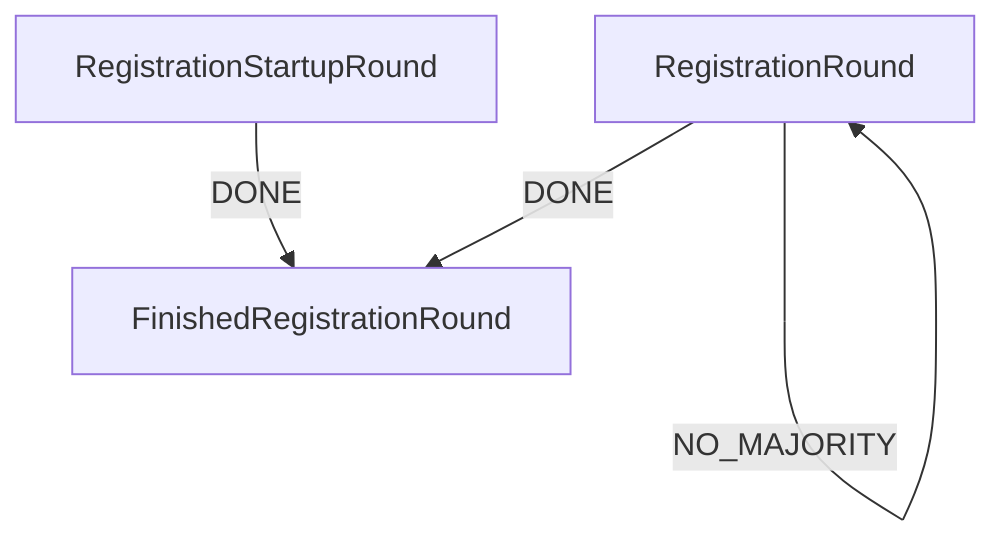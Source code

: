 graph TD
  RegistrationStartupRound
  FinishedRegistrationRound
  RegistrationRound
  RegistrationStartupRound
  RegistrationRound -->|DONE| FinishedRegistrationRound
  RegistrationRound -->|NO_MAJORITY| RegistrationRound
  RegistrationStartupRound -->|DONE| FinishedRegistrationRound